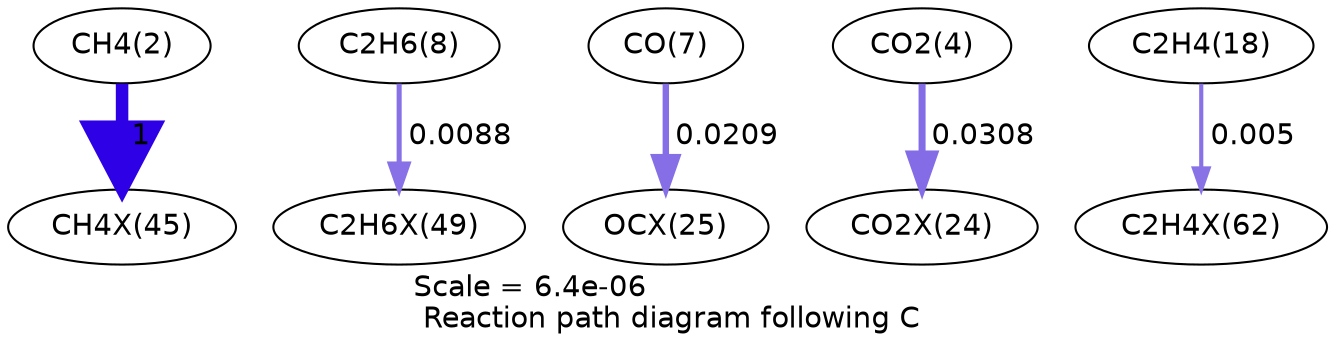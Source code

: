 digraph reaction_paths {
center=1;
s4 -> s40[fontname="Helvetica", penwidth=6, arrowsize=3, color="0.7, 1.5, 0.9"
, label=" 1"];
s10 -> s44[fontname="Helvetica", penwidth=2.43, arrowsize=1.21, color="0.7, 0.509, 0.9"
, label=" 0.0088"];
s9 -> s36[fontname="Helvetica", penwidth=3.08, arrowsize=1.54, color="0.7, 0.521, 0.9"
, label=" 0.0209"];
s6 -> s35[fontname="Helvetica", penwidth=3.37, arrowsize=1.69, color="0.7, 0.531, 0.9"
, label=" 0.0308"];
s20 -> s49[fontname="Helvetica", penwidth=2, arrowsize=1, color="0.7, 0.505, 0.9"
, label=" 0.005"];
s4 [ fontname="Helvetica", label="CH4(2)"];
s6 [ fontname="Helvetica", label="CO2(4)"];
s9 [ fontname="Helvetica", label="CO(7)"];
s10 [ fontname="Helvetica", label="C2H6(8)"];
s20 [ fontname="Helvetica", label="C2H4(18)"];
s35 [ fontname="Helvetica", label="CO2X(24)"];
s36 [ fontname="Helvetica", label="OCX(25)"];
s40 [ fontname="Helvetica", label="CH4X(45)"];
s44 [ fontname="Helvetica", label="C2H6X(49)"];
s49 [ fontname="Helvetica", label="C2H4X(62)"];
 label = "Scale = 6.4e-06\l Reaction path diagram following C";
 fontname = "Helvetica";
}
